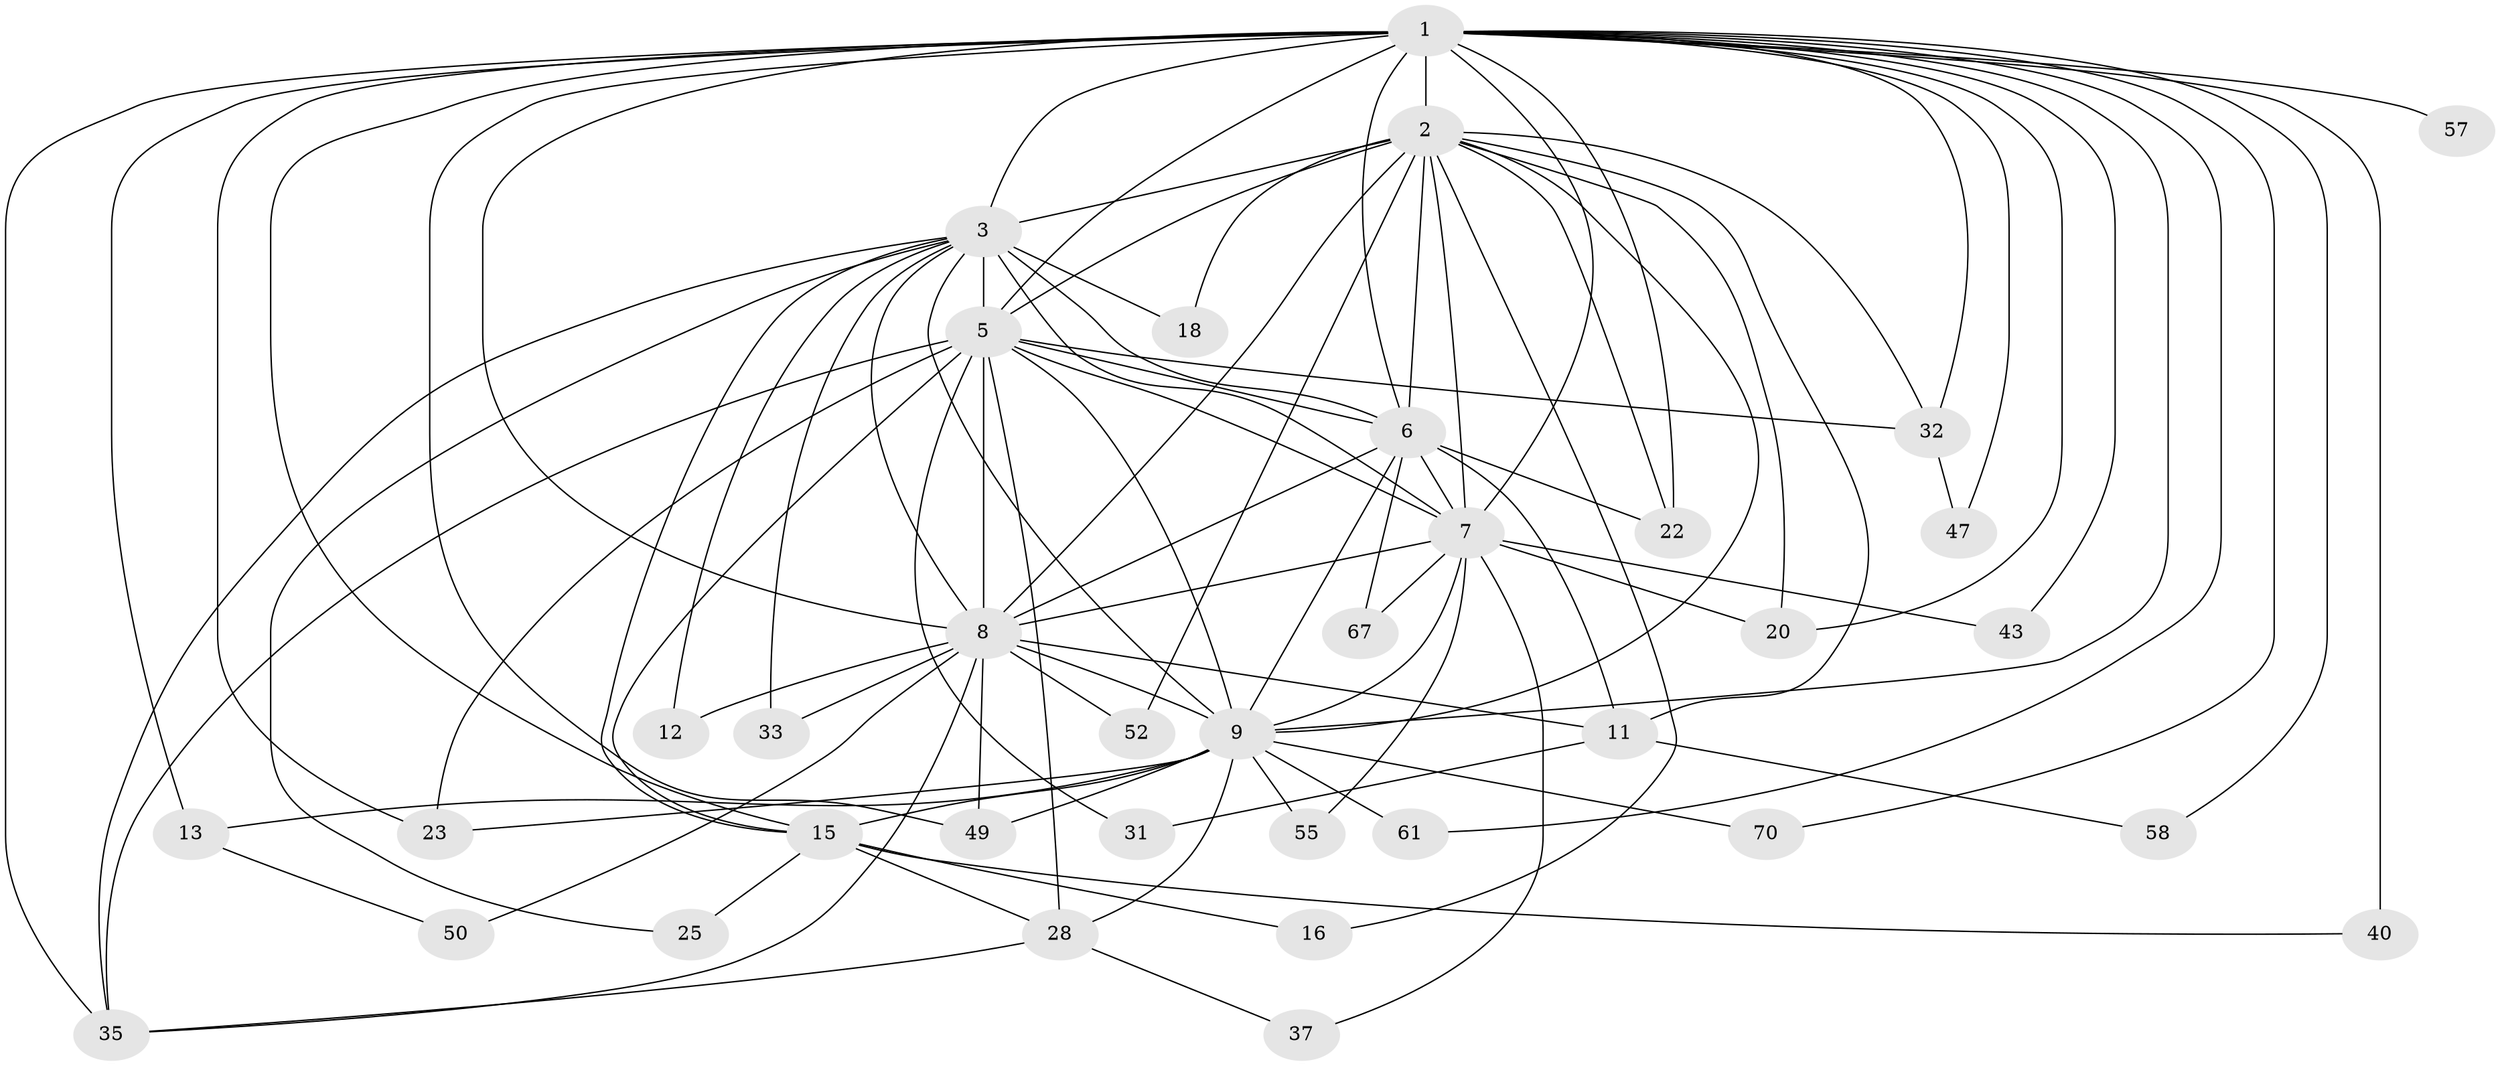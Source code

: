 // original degree distribution, {18: 0.013888888888888888, 24: 0.013888888888888888, 15: 0.013888888888888888, 26: 0.013888888888888888, 16: 0.041666666666666664, 14: 0.013888888888888888, 17: 0.013888888888888888, 13: 0.013888888888888888, 5: 0.027777777777777776, 2: 0.5138888888888888, 4: 0.06944444444444445, 8: 0.013888888888888888, 3: 0.2361111111111111}
// Generated by graph-tools (version 1.1) at 2025/17/03/04/25 18:17:36]
// undirected, 36 vertices, 95 edges
graph export_dot {
graph [start="1"]
  node [color=gray90,style=filled];
  1 [super="+4"];
  2 [super="+34+59+63+29+21+36+56"];
  3;
  5 [super="+30+10+14+69"];
  6 [super="+44"];
  7 [super="+42+26"];
  8;
  9 [super="+19"];
  11;
  12;
  13 [super="+39"];
  15 [super="+64+17"];
  16;
  18;
  20;
  22;
  23;
  25;
  28;
  31;
  32 [super="+68"];
  33;
  35 [super="+41+45"];
  37;
  40 [super="+60"];
  43;
  47;
  49 [super="+65"];
  50;
  52;
  55;
  57;
  58;
  61;
  67;
  70;
  1 -- 2 [weight=5];
  1 -- 3 [weight=2];
  1 -- 5 [weight=5];
  1 -- 6 [weight=2];
  1 -- 7 [weight=4];
  1 -- 8 [weight=2];
  1 -- 9 [weight=3];
  1 -- 15 [weight=2];
  1 -- 22;
  1 -- 32;
  1 -- 40 [weight=2];
  1 -- 47;
  1 -- 49;
  1 -- 58;
  1 -- 61;
  1 -- 70;
  1 -- 13 [weight=2];
  1 -- 20;
  1 -- 23;
  1 -- 35;
  1 -- 43;
  1 -- 57;
  2 -- 3;
  2 -- 5 [weight=4];
  2 -- 6 [weight=2];
  2 -- 7 [weight=2];
  2 -- 8;
  2 -- 9;
  2 -- 16;
  2 -- 18 [weight=2];
  2 -- 20;
  2 -- 52;
  2 -- 32;
  2 -- 11;
  2 -- 22;
  3 -- 5 [weight=2];
  3 -- 6;
  3 -- 7;
  3 -- 8;
  3 -- 9;
  3 -- 12;
  3 -- 18;
  3 -- 25;
  3 -- 33;
  3 -- 35;
  3 -- 15;
  5 -- 6 [weight=2];
  5 -- 7 [weight=3];
  5 -- 8 [weight=2];
  5 -- 9 [weight=3];
  5 -- 23;
  5 -- 28;
  5 -- 31 [weight=2];
  5 -- 35;
  5 -- 32;
  5 -- 15;
  6 -- 7 [weight=2];
  6 -- 8;
  6 -- 9;
  6 -- 11;
  6 -- 22;
  6 -- 67;
  7 -- 8;
  7 -- 9;
  7 -- 37;
  7 -- 43;
  7 -- 55;
  7 -- 67;
  7 -- 20;
  8 -- 9;
  8 -- 11;
  8 -- 12;
  8 -- 33;
  8 -- 50;
  8 -- 52;
  8 -- 49;
  8 -- 35;
  9 -- 13;
  9 -- 15;
  9 -- 49;
  9 -- 55;
  9 -- 61;
  9 -- 70;
  9 -- 23;
  9 -- 28;
  11 -- 31;
  11 -- 58;
  13 -- 50;
  15 -- 16;
  15 -- 25;
  15 -- 28;
  15 -- 40;
  28 -- 37;
  28 -- 35;
  32 -- 47;
}
